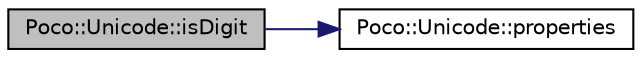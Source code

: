digraph "Poco::Unicode::isDigit"
{
 // LATEX_PDF_SIZE
  edge [fontname="Helvetica",fontsize="10",labelfontname="Helvetica",labelfontsize="10"];
  node [fontname="Helvetica",fontsize="10",shape=record];
  rankdir="LR";
  Node1 [label="Poco::Unicode::isDigit",height=0.2,width=0.4,color="black", fillcolor="grey75", style="filled", fontcolor="black",tooltip="Returns true iff the given character is a separator."];
  Node1 -> Node2 [color="midnightblue",fontsize="10",style="solid",fontname="Helvetica"];
  Node2 [label="Poco::Unicode::properties",height=0.2,width=0.4,color="black", fillcolor="white", style="filled",URL="$classPoco_1_1Unicode.html#adc54f696dec76a09f57b2e5cc838db55",tooltip=" "];
}
